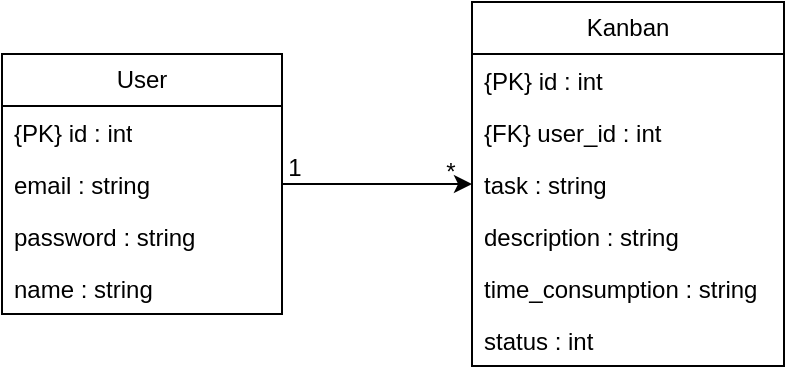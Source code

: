 <mxfile version="22.1.4" type="github">
  <diagram name="Page-1" id="uPg6snv2tzJXgFNiM9jB">
    <mxGraphModel dx="544" dy="431" grid="0" gridSize="10" guides="1" tooltips="1" connect="1" arrows="1" fold="1" page="1" pageScale="1" pageWidth="827" pageHeight="1169" math="0" shadow="0">
      <root>
        <mxCell id="0" />
        <mxCell id="1" parent="0" />
        <mxCell id="CsK7EdUZTbMDaconqhGy-13" style="edgeStyle=orthogonalEdgeStyle;rounded=0;orthogonalLoop=1;jettySize=auto;html=1;entryX=0;entryY=0.5;entryDx=0;entryDy=0;" edge="1" parent="1" source="CsK7EdUZTbMDaconqhGy-1" target="CsK7EdUZTbMDaconqhGy-8">
          <mxGeometry relative="1" as="geometry" />
        </mxCell>
        <mxCell id="CsK7EdUZTbMDaconqhGy-1" value="User" style="swimlane;fontStyle=0;childLayout=stackLayout;horizontal=1;startSize=26;fillColor=none;horizontalStack=0;resizeParent=1;resizeParentMax=0;resizeLast=0;collapsible=1;marginBottom=0;whiteSpace=wrap;html=1;" vertex="1" parent="1">
          <mxGeometry x="252" y="100" width="140" height="130" as="geometry" />
        </mxCell>
        <mxCell id="CsK7EdUZTbMDaconqhGy-2" value="{PK} id : int" style="text;strokeColor=none;fillColor=none;align=left;verticalAlign=top;spacingLeft=4;spacingRight=4;overflow=hidden;rotatable=0;points=[[0,0.5],[1,0.5]];portConstraint=eastwest;whiteSpace=wrap;html=1;" vertex="1" parent="CsK7EdUZTbMDaconqhGy-1">
          <mxGeometry y="26" width="140" height="26" as="geometry" />
        </mxCell>
        <mxCell id="CsK7EdUZTbMDaconqhGy-3" value="email : string&amp;nbsp;" style="text;strokeColor=none;fillColor=none;align=left;verticalAlign=top;spacingLeft=4;spacingRight=4;overflow=hidden;rotatable=0;points=[[0,0.5],[1,0.5]];portConstraint=eastwest;whiteSpace=wrap;html=1;" vertex="1" parent="CsK7EdUZTbMDaconqhGy-1">
          <mxGeometry y="52" width="140" height="26" as="geometry" />
        </mxCell>
        <mxCell id="CsK7EdUZTbMDaconqhGy-4" value="password : string" style="text;strokeColor=none;fillColor=none;align=left;verticalAlign=top;spacingLeft=4;spacingRight=4;overflow=hidden;rotatable=0;points=[[0,0.5],[1,0.5]];portConstraint=eastwest;whiteSpace=wrap;html=1;" vertex="1" parent="CsK7EdUZTbMDaconqhGy-1">
          <mxGeometry y="78" width="140" height="26" as="geometry" />
        </mxCell>
        <mxCell id="CsK7EdUZTbMDaconqhGy-9" value="name : string&amp;nbsp;" style="text;strokeColor=none;fillColor=none;align=left;verticalAlign=top;spacingLeft=4;spacingRight=4;overflow=hidden;rotatable=0;points=[[0,0.5],[1,0.5]];portConstraint=eastwest;whiteSpace=wrap;html=1;" vertex="1" parent="CsK7EdUZTbMDaconqhGy-1">
          <mxGeometry y="104" width="140" height="26" as="geometry" />
        </mxCell>
        <mxCell id="CsK7EdUZTbMDaconqhGy-5" value="Kanban" style="swimlane;fontStyle=0;childLayout=stackLayout;horizontal=1;startSize=26;fillColor=none;horizontalStack=0;resizeParent=1;resizeParentMax=0;resizeLast=0;collapsible=1;marginBottom=0;whiteSpace=wrap;html=1;" vertex="1" parent="1">
          <mxGeometry x="487" y="74" width="156" height="182" as="geometry" />
        </mxCell>
        <mxCell id="CsK7EdUZTbMDaconqhGy-6" value="{PK} id : int&amp;nbsp;" style="text;strokeColor=none;fillColor=none;align=left;verticalAlign=top;spacingLeft=4;spacingRight=4;overflow=hidden;rotatable=0;points=[[0,0.5],[1,0.5]];portConstraint=eastwest;whiteSpace=wrap;html=1;" vertex="1" parent="CsK7EdUZTbMDaconqhGy-5">
          <mxGeometry y="26" width="156" height="26" as="geometry" />
        </mxCell>
        <mxCell id="CsK7EdUZTbMDaconqhGy-7" value="{FK} user_id : int&amp;nbsp;" style="text;strokeColor=none;fillColor=none;align=left;verticalAlign=top;spacingLeft=4;spacingRight=4;overflow=hidden;rotatable=0;points=[[0,0.5],[1,0.5]];portConstraint=eastwest;whiteSpace=wrap;html=1;" vertex="1" parent="CsK7EdUZTbMDaconqhGy-5">
          <mxGeometry y="52" width="156" height="26" as="geometry" />
        </mxCell>
        <mxCell id="CsK7EdUZTbMDaconqhGy-8" value="task : string" style="text;strokeColor=none;fillColor=none;align=left;verticalAlign=top;spacingLeft=4;spacingRight=4;overflow=hidden;rotatable=0;points=[[0,0.5],[1,0.5]];portConstraint=eastwest;whiteSpace=wrap;html=1;" vertex="1" parent="CsK7EdUZTbMDaconqhGy-5">
          <mxGeometry y="78" width="156" height="26" as="geometry" />
        </mxCell>
        <mxCell id="CsK7EdUZTbMDaconqhGy-10" value="description : string" style="text;strokeColor=none;fillColor=none;align=left;verticalAlign=top;spacingLeft=4;spacingRight=4;overflow=hidden;rotatable=0;points=[[0,0.5],[1,0.5]];portConstraint=eastwest;whiteSpace=wrap;html=1;" vertex="1" parent="CsK7EdUZTbMDaconqhGy-5">
          <mxGeometry y="104" width="156" height="26" as="geometry" />
        </mxCell>
        <mxCell id="CsK7EdUZTbMDaconqhGy-11" value="time_consumption : string" style="text;strokeColor=none;fillColor=none;align=left;verticalAlign=top;spacingLeft=4;spacingRight=4;overflow=hidden;rotatable=0;points=[[0,0.5],[1,0.5]];portConstraint=eastwest;whiteSpace=wrap;html=1;" vertex="1" parent="CsK7EdUZTbMDaconqhGy-5">
          <mxGeometry y="130" width="156" height="26" as="geometry" />
        </mxCell>
        <mxCell id="CsK7EdUZTbMDaconqhGy-12" value="status : int" style="text;strokeColor=none;fillColor=none;align=left;verticalAlign=top;spacingLeft=4;spacingRight=4;overflow=hidden;rotatable=0;points=[[0,0.5],[1,0.5]];portConstraint=eastwest;whiteSpace=wrap;html=1;" vertex="1" parent="CsK7EdUZTbMDaconqhGy-5">
          <mxGeometry y="156" width="156" height="26" as="geometry" />
        </mxCell>
        <mxCell id="CsK7EdUZTbMDaconqhGy-14" value="*" style="text;html=1;align=center;verticalAlign=middle;resizable=0;points=[];autosize=1;strokeColor=none;fillColor=none;" vertex="1" parent="1">
          <mxGeometry x="464" y="146" width="23" height="26" as="geometry" />
        </mxCell>
        <mxCell id="CsK7EdUZTbMDaconqhGy-15" value="1" style="text;html=1;align=center;verticalAlign=middle;resizable=0;points=[];autosize=1;strokeColor=none;fillColor=none;" vertex="1" parent="1">
          <mxGeometry x="385" y="144" width="25" height="26" as="geometry" />
        </mxCell>
      </root>
    </mxGraphModel>
  </diagram>
</mxfile>

